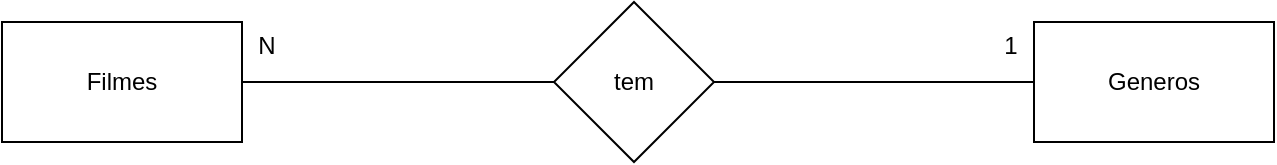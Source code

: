 <mxfile version="13.9.3" type="device"><diagram id="KBz0uNHPUvrKhE0x0PYi" name="Page-1"><mxGraphModel dx="1038" dy="523" grid="1" gridSize="12" guides="1" tooltips="1" connect="1" arrows="1" fold="1" page="1" pageScale="1" pageWidth="1200" pageHeight="1600" math="0" shadow="0"><root><mxCell id="0"/><mxCell id="1" parent="0"/><mxCell id="QLFWz5ih0KXbR6tD5Ply-6" style="edgeStyle=orthogonalEdgeStyle;rounded=0;orthogonalLoop=1;jettySize=auto;html=1;entryX=0;entryY=0.5;entryDx=0;entryDy=0;endArrow=none;endFill=0;" edge="1" parent="1" source="QLFWz5ih0KXbR6tD5Ply-3" target="QLFWz5ih0KXbR6tD5Ply-4"><mxGeometry relative="1" as="geometry"><Array as="points"><mxPoint x="420" y="210"/><mxPoint x="420" y="210"/></Array></mxGeometry></mxCell><mxCell id="QLFWz5ih0KXbR6tD5Ply-3" value="Filmes" style="whiteSpace=wrap;html=1;" vertex="1" parent="1"><mxGeometry x="180" y="180" width="120" height="60" as="geometry"/></mxCell><mxCell id="QLFWz5ih0KXbR6tD5Ply-7" style="edgeStyle=orthogonalEdgeStyle;rounded=0;orthogonalLoop=1;jettySize=auto;html=1;entryX=0;entryY=0.5;entryDx=0;entryDy=0;endArrow=none;endFill=0;" edge="1" parent="1" source="QLFWz5ih0KXbR6tD5Ply-4" target="QLFWz5ih0KXbR6tD5Ply-5"><mxGeometry relative="1" as="geometry"/></mxCell><mxCell id="QLFWz5ih0KXbR6tD5Ply-4" value="tem" style="rhombus;whiteSpace=wrap;html=1;" vertex="1" parent="1"><mxGeometry x="456" y="170" width="80" height="80" as="geometry"/></mxCell><mxCell id="QLFWz5ih0KXbR6tD5Ply-5" value="Generos" style="whiteSpace=wrap;html=1;" vertex="1" parent="1"><mxGeometry x="696" y="180" width="120" height="60" as="geometry"/></mxCell><mxCell id="QLFWz5ih0KXbR6tD5Ply-8" value="1" style="text;html=1;align=center;verticalAlign=middle;resizable=0;points=[];autosize=1;" vertex="1" parent="1"><mxGeometry x="672" y="180" width="24" height="24" as="geometry"/></mxCell><mxCell id="QLFWz5ih0KXbR6tD5Ply-9" value="N" style="text;html=1;align=center;verticalAlign=middle;resizable=0;points=[];autosize=1;" vertex="1" parent="1"><mxGeometry x="300" y="180" width="24" height="24" as="geometry"/></mxCell></root></mxGraphModel></diagram></mxfile>